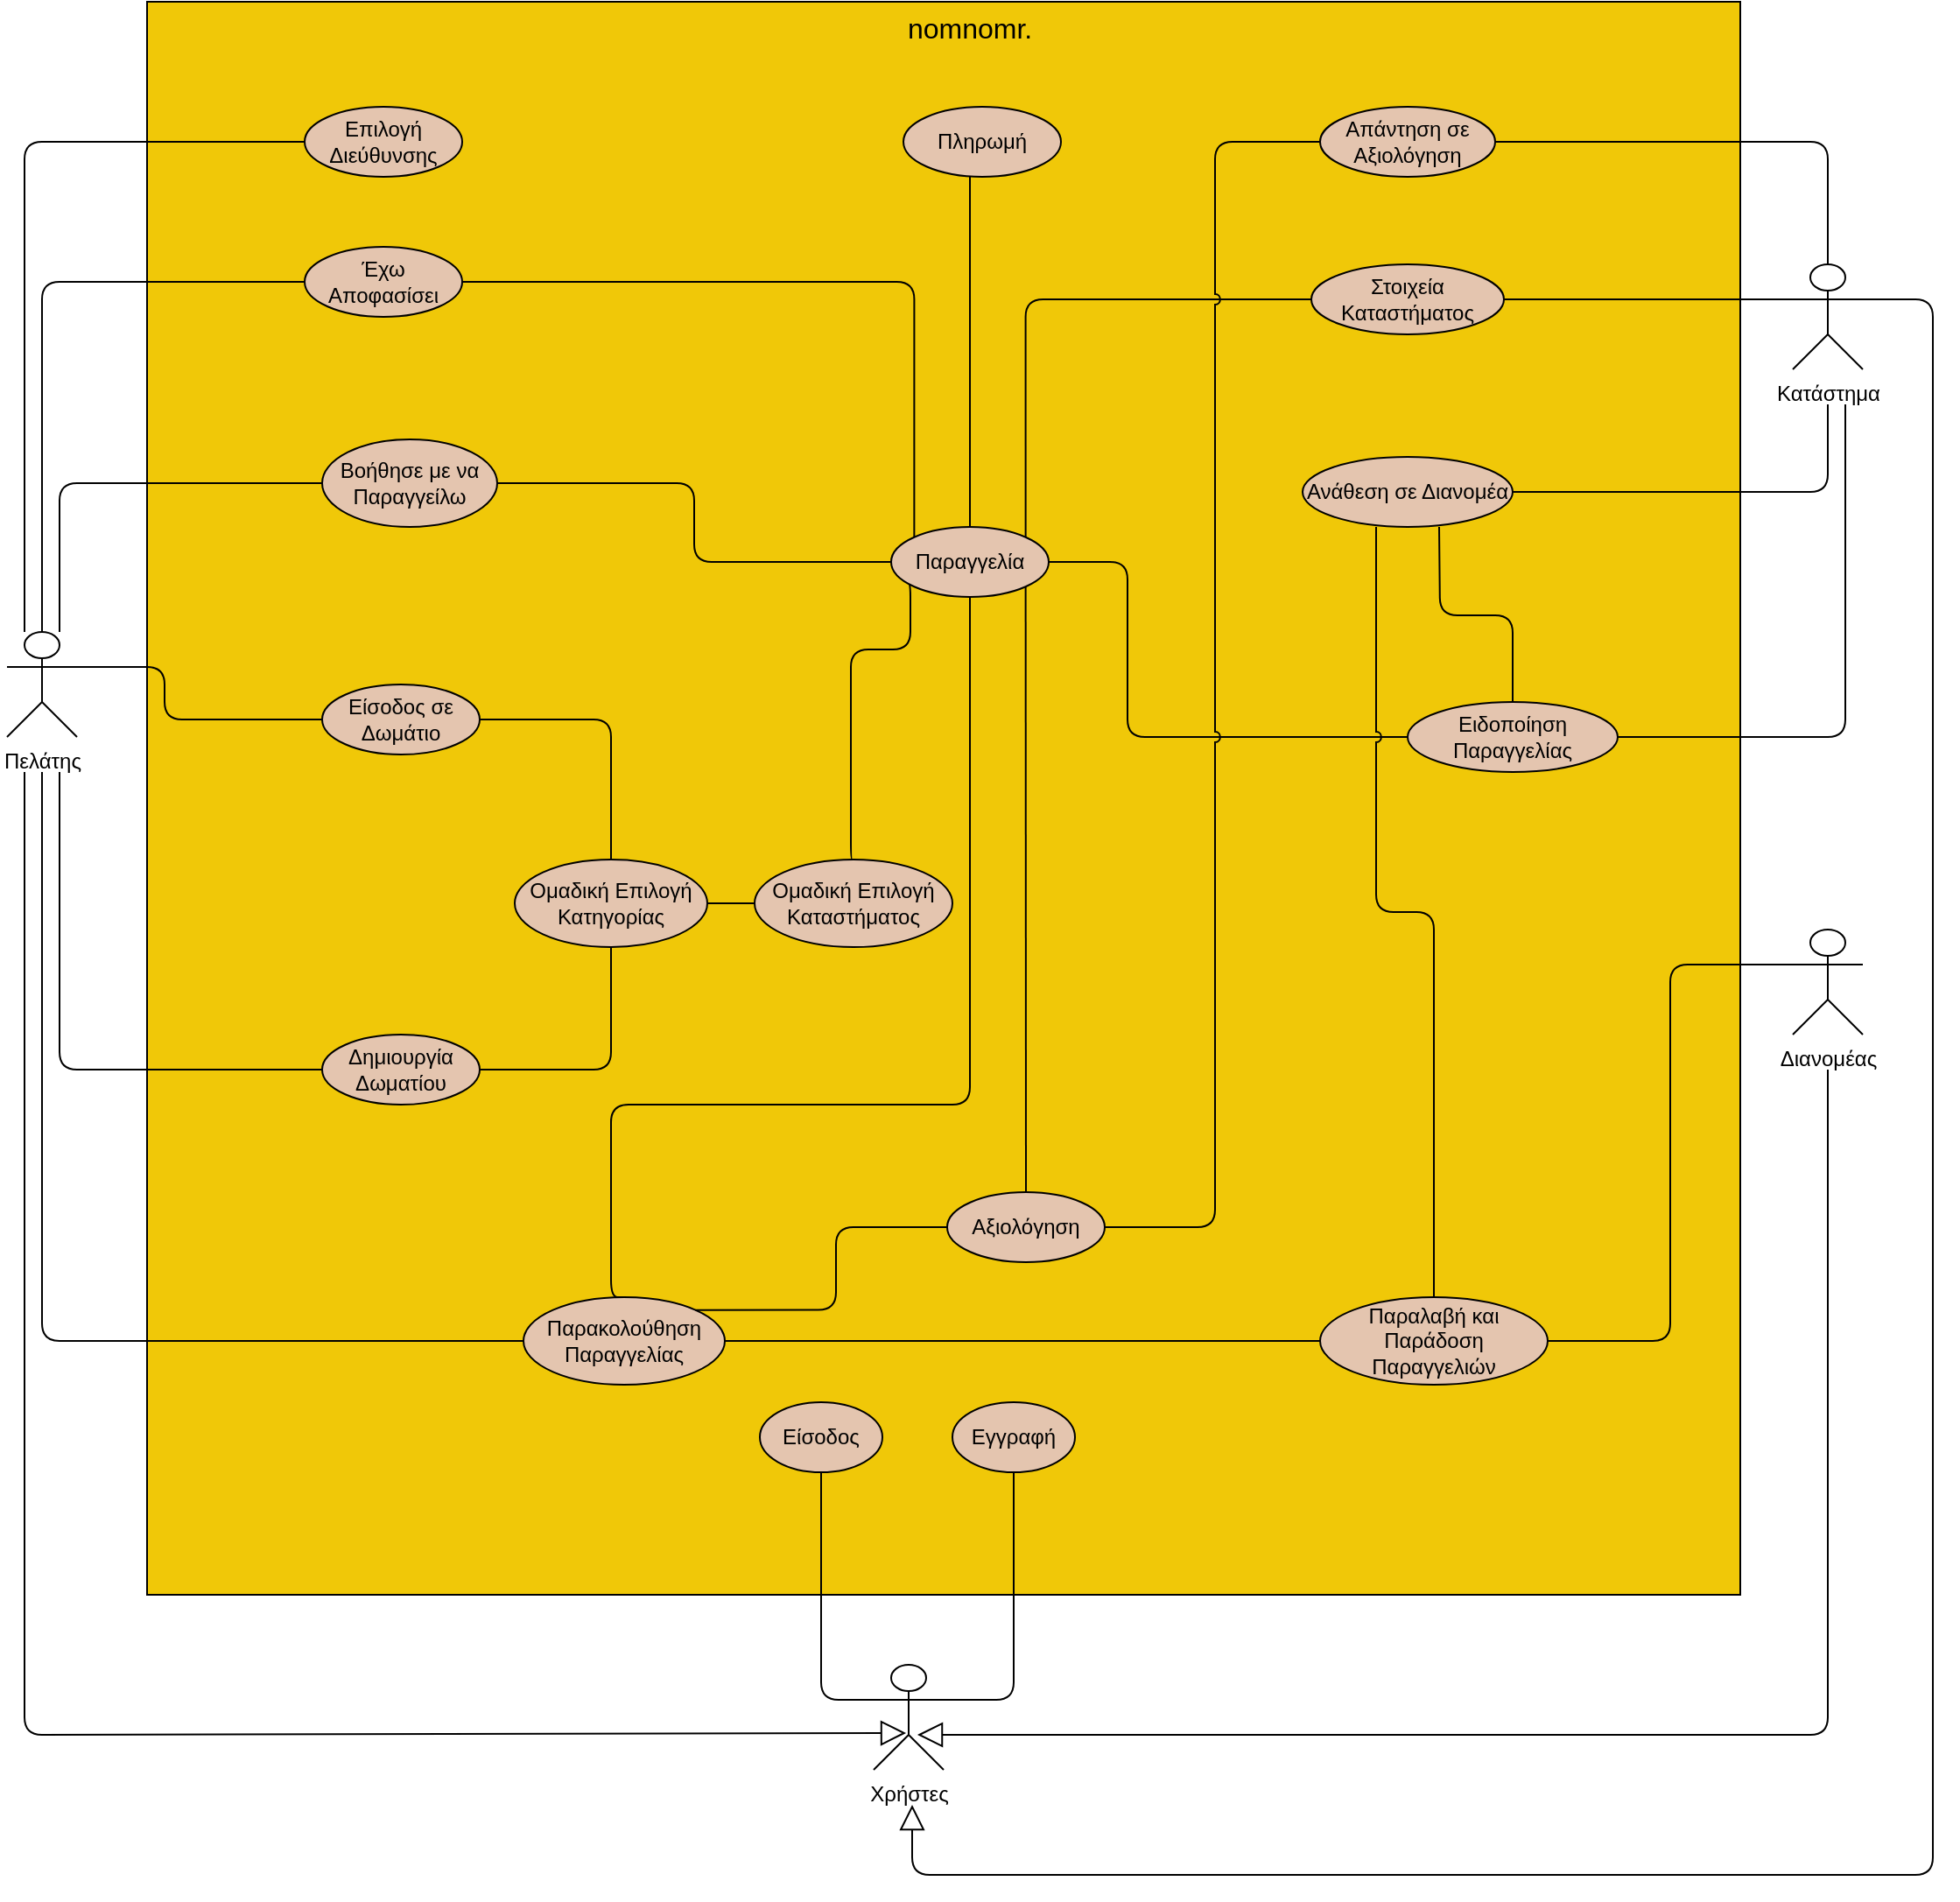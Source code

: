 <mxfile version="18.0.6" type="device"><diagram id="2VhmybCiJ_VsvhxoTUYu" name="Page-1"><mxGraphModel dx="1677" dy="658" grid="1" gridSize="10" guides="1" tooltips="1" connect="1" arrows="1" fold="1" page="1" pageScale="1" pageWidth="850" pageHeight="1100" math="0" shadow="0"><root><mxCell id="0"/><mxCell id="1" parent="0"/><mxCell id="WKwVOLJDym8UCnrTxaul-4" value="" style="whiteSpace=wrap;html=1;aspect=fixed;fillColor=#F0C808;fontFamily=Helvetica;" parent="1" vertex="1"><mxGeometry x="-760" y="10" width="910" height="910" as="geometry"/></mxCell><mxCell id="WKwVOLJDym8UCnrTxaul-5" value="&lt;font&gt;nomnomr.&lt;/font&gt;" style="text;html=1;strokeColor=none;fillColor=none;align=center;verticalAlign=middle;whiteSpace=wrap;rounded=0;fontFamily=Helvetica;fontSize=16;" parent="1" vertex="1"><mxGeometry x="-320" y="10" width="60" height="30" as="geometry"/></mxCell><mxCell id="WKwVOLJDym8UCnrTxaul-6" value="Πελάτης" style="shape=umlActor;html=1;verticalLabelPosition=bottom;verticalAlign=top;align=center;fillColor=none;fontFamily=Helvetica;" parent="1" vertex="1"><mxGeometry x="-840" y="370" width="40" height="60" as="geometry"/></mxCell><mxCell id="WKwVOLJDym8UCnrTxaul-7" value="&lt;font&gt;Κατάστημα&lt;/font&gt;" style="shape=umlActor;html=1;verticalLabelPosition=bottom;verticalAlign=top;align=center;fillColor=none;fontFamily=Helvetica;" parent="1" vertex="1"><mxGeometry x="180" y="160" width="40" height="60" as="geometry"/></mxCell><mxCell id="WKwVOLJDym8UCnrTxaul-8" value="Διανομέας" style="shape=umlActor;html=1;verticalLabelPosition=bottom;verticalAlign=top;align=center;fillColor=none;fontFamily=Helvetica;" parent="1" vertex="1"><mxGeometry x="180" y="540" width="40" height="60" as="geometry"/></mxCell><mxCell id="WKwVOLJDym8UCnrTxaul-9" value="Χρήστες" style="shape=umlActor;html=1;verticalLabelPosition=bottom;verticalAlign=top;align=center;fillColor=none;fontFamily=Helvetica;" parent="1" vertex="1"><mxGeometry x="-345" y="960" width="40" height="60" as="geometry"/></mxCell><mxCell id="WKwVOLJDym8UCnrTxaul-16" value="Επιλογή Διεύθυνσης" style="ellipse;whiteSpace=wrap;html=1;fillColor=#E4C5AF;fontFamily=Helvetica;" parent="1" vertex="1"><mxGeometry x="-670" y="70" width="90" height="40" as="geometry"/></mxCell><mxCell id="WKwVOLJDym8UCnrTxaul-18" value="" style="edgeStyle=none;html=1;endArrow=none;verticalAlign=bottom;rounded=1;entryX=0;entryY=0.5;entryDx=0;entryDy=0;jumpStyle=arc;exitX=0.25;exitY=0;exitDx=0;exitDy=0;exitPerimeter=0;fontFamily=Helvetica;" parent="1" target="WKwVOLJDym8UCnrTxaul-16" edge="1" source="WKwVOLJDym8UCnrTxaul-6"><mxGeometry width="160" relative="1" as="geometry"><mxPoint x="-830" y="360" as="sourcePoint"/><mxPoint x="-400" y="350" as="targetPoint"/><Array as="points"><mxPoint x="-830" y="90"/></Array></mxGeometry></mxCell><mxCell id="WKwVOLJDym8UCnrTxaul-23" value="" style="edgeStyle=orthogonalEdgeStyle;html=1;endArrow=none;verticalAlign=bottom;rounded=1;entryX=0;entryY=0.5;entryDx=0;entryDy=0;jumpStyle=arc;exitX=0.5;exitY=0;exitDx=0;exitDy=0;exitPerimeter=0;fontFamily=Helvetica;" parent="1" target="WKwVOLJDym8UCnrTxaul-25" edge="1" source="WKwVOLJDym8UCnrTxaul-6"><mxGeometry width="160" relative="1" as="geometry"><mxPoint x="-790" y="380" as="sourcePoint"/><mxPoint x="-690.0" y="240" as="targetPoint"/><Array as="points"><mxPoint x="-820" y="170"/></Array></mxGeometry></mxCell><mxCell id="WKwVOLJDym8UCnrTxaul-25" value="Έχω Αποφασίσει" style="ellipse;whiteSpace=wrap;html=1;fillColor=#E4C5AF;fontFamily=Helvetica;fontSize=12;" parent="1" vertex="1"><mxGeometry x="-670" y="150" width="90" height="40" as="geometry"/></mxCell><mxCell id="WKwVOLJDym8UCnrTxaul-26" value="Βοήθησε με να Παραγγείλω" style="ellipse;whiteSpace=wrap;html=1;fillColor=#E4C5AF;fontFamily=Helvetica;fontSize=12;" parent="1" vertex="1"><mxGeometry x="-660" y="260" width="100" height="50" as="geometry"/></mxCell><mxCell id="WKwVOLJDym8UCnrTxaul-28" value="" style="edgeStyle=orthogonalEdgeStyle;html=1;endArrow=none;verticalAlign=bottom;rounded=1;entryX=0;entryY=0.5;entryDx=0;entryDy=0;jumpStyle=arc;fontFamily=Helvetica;" parent="1" target="WKwVOLJDym8UCnrTxaul-26" edge="1"><mxGeometry width="160" relative="1" as="geometry"><mxPoint x="-810" y="370" as="sourcePoint"/><mxPoint x="-490" y="340" as="targetPoint"/><Array as="points"><mxPoint x="-810" y="285"/></Array></mxGeometry></mxCell><mxCell id="WKwVOLJDym8UCnrTxaul-31" value="" style="edgeStyle=orthogonalEdgeStyle;html=1;endArrow=none;verticalAlign=bottom;rounded=1;entryX=0;entryY=0.5;entryDx=0;entryDy=0;jumpStyle=arc;fontFamily=Helvetica;" parent="1" target="WKwVOLJDym8UCnrTxaul-30" edge="1"><mxGeometry width="160" relative="1" as="geometry"><mxPoint x="-820" y="450" as="sourcePoint"/><mxPoint x="-650" y="410" as="targetPoint"/><Array as="points"><mxPoint x="-820" y="775"/></Array></mxGeometry></mxCell><mxCell id="WKwVOLJDym8UCnrTxaul-33" value="" style="edgeStyle=orthogonalEdgeStyle;html=1;endArrow=none;verticalAlign=bottom;rounded=1;entryX=1;entryY=0.5;entryDx=0;entryDy=0;exitX=0;exitY=0.5;exitDx=0;exitDy=0;jumpStyle=arc;fontFamily=Helvetica;" parent="1" source="WKwVOLJDym8UCnrTxaul-29" target="WKwVOLJDym8UCnrTxaul-26" edge="1"><mxGeometry width="160" relative="1" as="geometry"><mxPoint x="-220" y="390" as="sourcePoint"/><mxPoint x="-480" y="480" as="targetPoint"/></mxGeometry></mxCell><mxCell id="WKwVOLJDym8UCnrTxaul-34" value="" style="edgeStyle=orthogonalEdgeStyle;html=1;endArrow=none;verticalAlign=bottom;rounded=1;entryX=0;entryY=0;entryDx=0;entryDy=0;exitX=1;exitY=0.5;exitDx=0;exitDy=0;jumpStyle=arc;fontFamily=Helvetica;" parent="1" source="WKwVOLJDym8UCnrTxaul-25" target="WKwVOLJDym8UCnrTxaul-29" edge="1"><mxGeometry width="160" relative="1" as="geometry"><mxPoint x="-210" y="390" as="sourcePoint"/><mxPoint x="-390" y="480" as="targetPoint"/></mxGeometry></mxCell><mxCell id="WKwVOLJDym8UCnrTxaul-35" value="Είσοδος σε Δωμάτιο" style="ellipse;whiteSpace=wrap;html=1;fillColor=#E4C5AF;fontFamily=Helvetica;" parent="1" vertex="1"><mxGeometry x="-660" y="400" width="90" height="40" as="geometry"/></mxCell><mxCell id="WKwVOLJDym8UCnrTxaul-36" value="Δημιουργία Δωματίου" style="ellipse;whiteSpace=wrap;html=1;fillColor=#E4C5AF;fontFamily=Helvetica;" parent="1" vertex="1"><mxGeometry x="-660" y="600" width="90" height="40" as="geometry"/></mxCell><mxCell id="WKwVOLJDym8UCnrTxaul-37" value="Ομαδική Επιλογή Κατηγορίας" style="ellipse;whiteSpace=wrap;html=1;fillColor=#E4C5AF;fontFamily=Helvetica;" parent="1" vertex="1"><mxGeometry x="-550" y="500" width="110" height="50" as="geometry"/></mxCell><mxCell id="WKwVOLJDym8UCnrTxaul-38" value="" style="edgeStyle=orthogonalEdgeStyle;html=1;endArrow=none;verticalAlign=bottom;rounded=1;entryX=0;entryY=0.5;entryDx=0;entryDy=0;jumpStyle=arc;fontFamily=Helvetica;" parent="1" target="WKwVOLJDym8UCnrTxaul-36" edge="1"><mxGeometry width="160" relative="1" as="geometry"><mxPoint x="-810" y="450" as="sourcePoint"/><mxPoint x="-680" y="810" as="targetPoint"/><Array as="points"><mxPoint x="-810" y="620"/></Array></mxGeometry></mxCell><mxCell id="WKwVOLJDym8UCnrTxaul-39" value="" style="edgeStyle=orthogonalEdgeStyle;html=1;endArrow=none;verticalAlign=bottom;rounded=1;entryX=0;entryY=0.5;entryDx=0;entryDy=0;jumpStyle=arc;exitX=1;exitY=0.333;exitDx=0;exitDy=0;exitPerimeter=0;fontFamily=Helvetica;" parent="1" target="WKwVOLJDym8UCnrTxaul-35" edge="1" source="WKwVOLJDym8UCnrTxaul-6"><mxGeometry width="160" relative="1" as="geometry"><mxPoint x="-790" y="390" as="sourcePoint"/><mxPoint x="-680" y="700" as="targetPoint"/><Array as="points"><mxPoint x="-750" y="390"/><mxPoint x="-750" y="420"/></Array></mxGeometry></mxCell><mxCell id="WKwVOLJDym8UCnrTxaul-40" value="" style="edgeStyle=orthogonalEdgeStyle;html=1;endArrow=none;verticalAlign=bottom;rounded=1;entryX=0.5;entryY=0;entryDx=0;entryDy=0;exitX=1;exitY=0.5;exitDx=0;exitDy=0;jumpStyle=arc;fontFamily=Helvetica;" parent="1" source="WKwVOLJDym8UCnrTxaul-35" target="WKwVOLJDym8UCnrTxaul-37" edge="1"><mxGeometry width="160" relative="1" as="geometry"><mxPoint x="-561.98" y="418" as="sourcePoint"/><mxPoint x="-480" y="480" as="targetPoint"/></mxGeometry></mxCell><mxCell id="WKwVOLJDym8UCnrTxaul-41" value="" style="edgeStyle=orthogonalEdgeStyle;html=1;endArrow=none;verticalAlign=bottom;rounded=1;entryX=0.5;entryY=1;entryDx=0;entryDy=0;exitX=1;exitY=0.5;exitDx=0;exitDy=0;jumpStyle=arc;fontFamily=Helvetica;" parent="1" source="WKwVOLJDym8UCnrTxaul-36" target="WKwVOLJDym8UCnrTxaul-37" edge="1"><mxGeometry width="160" relative="1" as="geometry"><mxPoint x="-590" y="620" as="sourcePoint"/><mxPoint x="-510" y="660" as="targetPoint"/></mxGeometry></mxCell><mxCell id="WKwVOLJDym8UCnrTxaul-42" value="" style="edgeStyle=orthogonalEdgeStyle;html=1;endArrow=none;verticalAlign=bottom;rounded=1;exitX=0.069;exitY=0.745;exitDx=0;exitDy=0;jumpStyle=arc;entryX=0.5;entryY=0;entryDx=0;entryDy=0;exitPerimeter=0;fontFamily=Helvetica;" parent="1" source="WKwVOLJDym8UCnrTxaul-29" target="ac3TuZpjD-VI5zDlLNxs-1" edge="1"><mxGeometry width="160" relative="1" as="geometry"><mxPoint x="-308.96" y="439" as="sourcePoint"/><mxPoint x="-394" y="580" as="targetPoint"/><Array as="points"><mxPoint x="-324" y="340"/><mxPoint x="-324" y="380"/><mxPoint x="-358" y="380"/></Array></mxGeometry></mxCell><mxCell id="WKwVOLJDym8UCnrTxaul-43" value="Αξιολόγηση" style="ellipse;whiteSpace=wrap;html=1;fillColor=#E4C5AF;fontFamily=Helvetica;" parent="1" vertex="1"><mxGeometry x="-303" y="690" width="90" height="40" as="geometry"/></mxCell><mxCell id="WKwVOLJDym8UCnrTxaul-45" value="" style="edgeStyle=orthogonalEdgeStyle;html=1;endArrow=none;verticalAlign=bottom;rounded=1;entryX=0.5;entryY=0;entryDx=0;entryDy=0;exitX=0.5;exitY=1;exitDx=0;exitDy=0;jumpStyle=arc;fontFamily=Helvetica;" parent="1" source="WKwVOLJDym8UCnrTxaul-29" target="WKwVOLJDym8UCnrTxaul-30" edge="1"><mxGeometry width="160" relative="1" as="geometry"><mxPoint x="-300" y="440" as="sourcePoint"/><mxPoint x="-420" y="660" as="targetPoint"/><Array as="points"><mxPoint x="-290" y="640"/><mxPoint x="-495" y="640"/></Array></mxGeometry></mxCell><mxCell id="WKwVOLJDym8UCnrTxaul-47" value="Εγγραφή" style="ellipse;whiteSpace=wrap;html=1;fillColor=#E4C5AF;fontFamily=Helvetica;" parent="1" vertex="1"><mxGeometry x="-300" y="810" width="70" height="40" as="geometry"/></mxCell><mxCell id="WKwVOLJDym8UCnrTxaul-49" value="" style="edgeStyle=none;html=1;endArrow=none;verticalAlign=bottom;rounded=1;entryX=0.5;entryY=1;entryDx=0;entryDy=0;jumpStyle=arc;exitX=0;exitY=0.333;exitDx=0;exitDy=0;exitPerimeter=0;fontFamily=Helvetica;" parent="1" target="WKwVOLJDym8UCnrTxaul-46" edge="1" source="WKwVOLJDym8UCnrTxaul-9"><mxGeometry width="160" relative="1" as="geometry"><mxPoint x="-360" y="980" as="sourcePoint"/><mxPoint x="-680" y="700" as="targetPoint"/><Array as="points"><mxPoint x="-375" y="980"/></Array></mxGeometry></mxCell><mxCell id="WKwVOLJDym8UCnrTxaul-50" value="" style="edgeStyle=none;html=1;endArrow=none;verticalAlign=bottom;rounded=1;entryX=0.5;entryY=1;entryDx=0;entryDy=0;jumpStyle=arc;exitX=1;exitY=0.333;exitDx=0;exitDy=0;exitPerimeter=0;fontFamily=Helvetica;" parent="1" target="WKwVOLJDym8UCnrTxaul-47" edge="1" source="WKwVOLJDym8UCnrTxaul-9"><mxGeometry width="160" relative="1" as="geometry"><mxPoint x="-290" y="980" as="sourcePoint"/><mxPoint x="-365" y="860" as="targetPoint"/><Array as="points"><mxPoint x="-265" y="980"/></Array></mxGeometry></mxCell><mxCell id="WKwVOLJDym8UCnrTxaul-51" value="Πληρωμή" style="ellipse;whiteSpace=wrap;html=1;fillColor=#E4C5AF;fontFamily=Helvetica;" parent="1" vertex="1"><mxGeometry x="-328" y="70" width="90" height="40" as="geometry"/></mxCell><mxCell id="WKwVOLJDym8UCnrTxaul-52" value="" style="edgeStyle=orthogonalEdgeStyle;html=1;endArrow=none;verticalAlign=bottom;rounded=1;exitX=0.5;exitY=0;exitDx=0;exitDy=0;jumpStyle=arc;fontFamily=Helvetica;" parent="1" source="WKwVOLJDym8UCnrTxaul-29" edge="1"><mxGeometry width="160" relative="1" as="geometry"><mxPoint x="-266.82" y="414.142" as="sourcePoint"/><mxPoint x="-290" y="110" as="targetPoint"/><Array as="points"><mxPoint x="-290" y="110"/></Array></mxGeometry></mxCell><mxCell id="WKwVOLJDym8UCnrTxaul-54" value="Απάντηση σε Αξιολόγηση" style="ellipse;whiteSpace=wrap;html=1;fillColor=#E4C5AF;fontFamily=Helvetica;" parent="1" vertex="1"><mxGeometry x="-90" y="70" width="100" height="40" as="geometry"/></mxCell><mxCell id="WKwVOLJDym8UCnrTxaul-55" value="" style="edgeStyle=orthogonalEdgeStyle;html=1;endArrow=none;verticalAlign=bottom;rounded=1;exitX=1;exitY=0.5;exitDx=0;exitDy=0;jumpStyle=arc;entryX=0.5;entryY=0;entryDx=0;entryDy=0;entryPerimeter=0;fontFamily=Helvetica;" parent="1" source="WKwVOLJDym8UCnrTxaul-54" edge="1" target="WKwVOLJDym8UCnrTxaul-7"><mxGeometry width="160" relative="1" as="geometry"><mxPoint x="-400" y="210" as="sourcePoint"/><mxPoint x="200" y="150" as="targetPoint"/><Array as="points"><mxPoint x="200" y="90"/></Array></mxGeometry></mxCell><mxCell id="WKwVOLJDym8UCnrTxaul-57" value="" style="edgeStyle=none;html=1;endArrow=none;verticalAlign=bottom;rounded=1;exitX=1;exitY=0.5;exitDx=0;exitDy=0;jumpStyle=arc;entryX=0;entryY=0.333;entryDx=0;entryDy=0;entryPerimeter=0;fontFamily=Helvetica;" parent="1" source="ac3TuZpjD-VI5zDlLNxs-12" edge="1" target="WKwVOLJDym8UCnrTxaul-7"><mxGeometry width="160" relative="1" as="geometry"><mxPoint x="20.0" y="185" as="sourcePoint"/><mxPoint x="170" y="180" as="targetPoint"/><Array as="points"/></mxGeometry></mxCell><mxCell id="WKwVOLJDym8UCnrTxaul-59" value="" style="edgeStyle=orthogonalEdgeStyle;html=1;endArrow=none;verticalAlign=bottom;rounded=1;entryX=0;entryY=0.5;entryDx=0;entryDy=0;jumpStyle=arc;exitX=1;exitY=0;exitDx=0;exitDy=0;fontFamily=Helvetica;" parent="1" target="ac3TuZpjD-VI5zDlLNxs-12" edge="1" source="WKwVOLJDym8UCnrTxaul-29"><mxGeometry width="160" relative="1" as="geometry"><mxPoint x="-240" y="420" as="sourcePoint"/><mxPoint x="-100.0" y="185" as="targetPoint"/><Array as="points"><mxPoint x="-258" y="180"/></Array></mxGeometry></mxCell><mxCell id="WKwVOLJDym8UCnrTxaul-60" value="Ανάθεση σε Διανομέα" style="ellipse;whiteSpace=wrap;html=1;fillColor=#E4C5AF;fontFamily=Helvetica;" parent="1" vertex="1"><mxGeometry x="-100" y="270" width="120" height="40" as="geometry"/></mxCell><mxCell id="WKwVOLJDym8UCnrTxaul-61" value="" style="edgeStyle=orthogonalEdgeStyle;html=1;endArrow=none;verticalAlign=bottom;rounded=1;exitX=1;exitY=0.5;exitDx=0;exitDy=0;jumpStyle=arc;fontFamily=Helvetica;" parent="1" source="WKwVOLJDym8UCnrTxaul-60" edge="1"><mxGeometry width="160" relative="1" as="geometry"><mxPoint x="50" y="190" as="sourcePoint"/><mxPoint x="200" y="240" as="targetPoint"/><Array as="points"><mxPoint x="200" y="290"/></Array></mxGeometry></mxCell><mxCell id="WKwVOLJDym8UCnrTxaul-62" value="" style="edgeStyle=orthogonalEdgeStyle;html=1;endArrow=none;verticalAlign=bottom;rounded=1;exitX=0.5;exitY=0;exitDx=0;exitDy=0;jumpStyle=arc;fontFamily=Helvetica;" parent="1" source="WKwVOLJDym8UCnrTxaul-63" edge="1"><mxGeometry width="160" relative="1" as="geometry"><mxPoint x="-245" y="420" as="sourcePoint"/><mxPoint x="-22" y="310" as="targetPoint"/></mxGeometry></mxCell><mxCell id="WKwVOLJDym8UCnrTxaul-63" value="Ειδοποίηση Παραγγελίας" style="ellipse;whiteSpace=wrap;html=1;fillColor=#E4C5AF;fontFamily=Helvetica;" parent="1" vertex="1"><mxGeometry x="-40" y="410" width="120" height="40" as="geometry"/></mxCell><mxCell id="WKwVOLJDym8UCnrTxaul-64" value="" style="edgeStyle=orthogonalEdgeStyle;html=1;endArrow=none;verticalAlign=bottom;rounded=1;exitX=1;exitY=0.5;exitDx=0;exitDy=0;jumpStyle=arc;fontFamily=Helvetica;" parent="1" source="WKwVOLJDym8UCnrTxaul-63" edge="1"><mxGeometry width="160" relative="1" as="geometry"><mxPoint x="50" y="340" as="sourcePoint"/><mxPoint x="210" y="240" as="targetPoint"/><Array as="points"><mxPoint x="210" y="430"/></Array></mxGeometry></mxCell><mxCell id="WKwVOLJDym8UCnrTxaul-65" value="" style="edgeStyle=orthogonalEdgeStyle;html=1;endArrow=none;verticalAlign=bottom;rounded=1;entryX=0;entryY=0.5;entryDx=0;entryDy=0;exitX=1;exitY=0.5;exitDx=0;exitDy=0;jumpStyle=arc;fontFamily=Helvetica;" parent="1" source="WKwVOLJDym8UCnrTxaul-29" target="WKwVOLJDym8UCnrTxaul-63" edge="1"><mxGeometry width="160" relative="1" as="geometry"><mxPoint x="-213.18" y="425.858" as="sourcePoint"/><mxPoint x="-70" y="340" as="targetPoint"/><Array as="points"><mxPoint x="-200" y="330"/><mxPoint x="-200" y="430"/></Array></mxGeometry></mxCell><mxCell id="WKwVOLJDym8UCnrTxaul-66" value="Παραλαβή και Παράδοση Παραγγελιών" style="ellipse;whiteSpace=wrap;html=1;fillColor=#E4C5AF;fontFamily=Helvetica;" parent="1" vertex="1"><mxGeometry x="-90" y="750" width="130" height="50" as="geometry"/></mxCell><mxCell id="WKwVOLJDym8UCnrTxaul-67" value="" style="edgeStyle=none;html=1;endArrow=none;verticalAlign=bottom;rounded=1;entryX=1;entryY=0.5;entryDx=0;entryDy=0;exitX=0;exitY=0.5;exitDx=0;exitDy=0;jumpStyle=arc;fontFamily=Helvetica;" parent="1" source="WKwVOLJDym8UCnrTxaul-66" target="WKwVOLJDym8UCnrTxaul-30" edge="1"><mxGeometry width="160" relative="1" as="geometry"><mxPoint x="-257.96" y="459" as="sourcePoint"/><mxPoint x="-432.97" y="784" as="targetPoint"/><Array as="points"/></mxGeometry></mxCell><mxCell id="WKwVOLJDym8UCnrTxaul-68" value="" style="edgeStyle=orthogonalEdgeStyle;html=1;endArrow=none;verticalAlign=bottom;rounded=1;entryX=1;entryY=0.5;entryDx=0;entryDy=0;jumpStyle=arc;exitX=0;exitY=0.333;exitDx=0;exitDy=0;exitPerimeter=0;fontFamily=Helvetica;" parent="1" target="WKwVOLJDym8UCnrTxaul-66" edge="1" source="WKwVOLJDym8UCnrTxaul-8"><mxGeometry width="160" relative="1" as="geometry"><mxPoint x="180" y="570" as="sourcePoint"/><mxPoint x="-430" y="790" as="targetPoint"/></mxGeometry></mxCell><mxCell id="WKwVOLJDym8UCnrTxaul-69" value="" style="edgeStyle=orthogonalEdgeStyle;html=1;endArrow=none;verticalAlign=bottom;rounded=1;entryX=0.35;entryY=1;entryDx=0;entryDy=0;exitX=0.5;exitY=0;exitDx=0;exitDy=0;entryPerimeter=0;jumpStyle=arc;fontFamily=Helvetica;" parent="1" source="WKwVOLJDym8UCnrTxaul-66" target="WKwVOLJDym8UCnrTxaul-60" edge="1"><mxGeometry width="160" relative="1" as="geometry"><mxPoint x="45.96" y="430" as="sourcePoint"/><mxPoint x="-40" y="360" as="targetPoint"/></mxGeometry></mxCell><mxCell id="WKwVOLJDym8UCnrTxaul-70" value="" style="edgeStyle=none;html=1;endArrow=block;endFill=0;endSize=12;verticalAlign=bottom;rounded=1;fontFamily=Helvetica;fontSize=12;jumpStyle=arc;entryX=0.463;entryY=0.65;entryDx=0;entryDy=0;entryPerimeter=0;" parent="1" edge="1" target="WKwVOLJDym8UCnrTxaul-9"><mxGeometry width="160" relative="1" as="geometry"><mxPoint x="-830" y="450" as="sourcePoint"/><mxPoint x="-350" y="1000" as="targetPoint"/><Array as="points"><mxPoint x="-830" y="1000"/></Array></mxGeometry></mxCell><mxCell id="WKwVOLJDym8UCnrTxaul-71" value="" style="edgeStyle=none;html=1;endArrow=block;endFill=0;endSize=12;verticalAlign=bottom;rounded=1;fontFamily=Helvetica;fontSize=12;jumpStyle=arc;" parent="1" edge="1"><mxGeometry width="160" relative="1" as="geometry"><mxPoint x="200" y="620" as="sourcePoint"/><mxPoint x="-320" y="1000" as="targetPoint"/><Array as="points"><mxPoint x="200" y="1000"/></Array></mxGeometry></mxCell><mxCell id="WKwVOLJDym8UCnrTxaul-72" value="" style="edgeStyle=orthogonalEdgeStyle;html=1;endArrow=block;endFill=0;endSize=12;verticalAlign=bottom;rounded=1;fontFamily=Helvetica;fontSize=12;jumpStyle=arc;" parent="1" source="WKwVOLJDym8UCnrTxaul-7" edge="1"><mxGeometry width="160" relative="1" as="geometry"><mxPoint x="230" y="200" as="sourcePoint"/><mxPoint x="-323" y="1040" as="targetPoint"/><Array as="points"><mxPoint x="260" y="180"/><mxPoint x="260" y="1080"/><mxPoint x="-323" y="1080"/></Array></mxGeometry></mxCell><mxCell id="WKwVOLJDym8UCnrTxaul-29" value="Παραγγελία" style="ellipse;whiteSpace=wrap;html=1;fillColor=#E4C5AF;fontFamily=Helvetica;" parent="1" vertex="1"><mxGeometry x="-335" y="310" width="90" height="40" as="geometry"/></mxCell><mxCell id="WKwVOLJDym8UCnrTxaul-30" value="Παρακολούθηση Παραγγελίας" style="ellipse;whiteSpace=wrap;html=1;fillColor=#E4C5AF;fontFamily=Helvetica;" parent="1" vertex="1"><mxGeometry x="-545" y="750" width="115" height="50" as="geometry"/></mxCell><mxCell id="WKwVOLJDym8UCnrTxaul-46" value="Είσοδος" style="ellipse;whiteSpace=wrap;html=1;fillColor=#E4C5AF;fontFamily=Helvetica;" parent="1" vertex="1"><mxGeometry x="-410" y="810" width="70" height="40" as="geometry"/></mxCell><mxCell id="ac3TuZpjD-VI5zDlLNxs-1" value="Ομαδική Επιλογή Καταστήματος" style="ellipse;whiteSpace=wrap;html=1;fillColor=#E4C5AF;fontFamily=Helvetica;" vertex="1" parent="1"><mxGeometry x="-413" y="500" width="113" height="50" as="geometry"/></mxCell><mxCell id="ac3TuZpjD-VI5zDlLNxs-2" value="" style="edgeStyle=orthogonalEdgeStyle;html=1;endArrow=none;verticalAlign=bottom;rounded=1;entryX=0;entryY=0.5;entryDx=0;entryDy=0;exitX=1;exitY=0.5;exitDx=0;exitDy=0;jumpStyle=arc;fontFamily=Helvetica;" edge="1" parent="1" source="WKwVOLJDym8UCnrTxaul-37" target="ac3TuZpjD-VI5zDlLNxs-1"><mxGeometry width="160" relative="1" as="geometry"><mxPoint x="-583.18" y="404.142" as="sourcePoint"/><mxPoint x="-500" y="440" as="targetPoint"/></mxGeometry></mxCell><mxCell id="ac3TuZpjD-VI5zDlLNxs-4" value="" style="edgeStyle=orthogonalEdgeStyle;html=1;endArrow=none;verticalAlign=bottom;rounded=1;entryX=0;entryY=0.5;entryDx=0;entryDy=0;exitX=1;exitY=0;exitDx=0;exitDy=0;jumpStyle=arc;fontFamily=Helvetica;" edge="1" parent="1" source="WKwVOLJDym8UCnrTxaul-30" target="WKwVOLJDym8UCnrTxaul-43"><mxGeometry width="160" relative="1" as="geometry"><mxPoint x="-590" y="630" as="sourcePoint"/><mxPoint x="-526.564" y="564.255" as="targetPoint"/></mxGeometry></mxCell><mxCell id="ac3TuZpjD-VI5zDlLNxs-5" value="" style="edgeStyle=orthogonalEdgeStyle;html=1;endArrow=none;verticalAlign=bottom;rounded=1;jumpStyle=arc;exitX=1;exitY=1;exitDx=0;exitDy=0;entryX=0.5;entryY=0;entryDx=0;entryDy=0;fontFamily=Helvetica;" edge="1" parent="1" source="WKwVOLJDym8UCnrTxaul-29" target="WKwVOLJDym8UCnrTxaul-43"><mxGeometry width="160" relative="1" as="geometry"><mxPoint x="-258" y="350" as="sourcePoint"/><mxPoint x="-260" y="690" as="targetPoint"/></mxGeometry></mxCell><mxCell id="ac3TuZpjD-VI5zDlLNxs-7" value="" style="edgeStyle=orthogonalEdgeStyle;html=1;endArrow=none;verticalAlign=bottom;rounded=1;entryX=0;entryY=0.5;entryDx=0;entryDy=0;exitX=1;exitY=0.5;exitDx=0;exitDy=0;jumpStyle=arc;fontFamily=Helvetica;" edge="1" parent="1" source="WKwVOLJDym8UCnrTxaul-43" target="WKwVOLJDym8UCnrTxaul-54"><mxGeometry width="160" relative="1" as="geometry"><mxPoint x="-235" y="340" as="sourcePoint"/><mxPoint x="-30" y="440" as="targetPoint"/><Array as="points"><mxPoint x="-150" y="710"/><mxPoint x="-150" y="90"/></Array></mxGeometry></mxCell><mxCell id="ac3TuZpjD-VI5zDlLNxs-12" value="Στοιχεία Καταστήματος" style="ellipse;whiteSpace=wrap;html=1;fillColor=#E4C5AF;fontFamily=Helvetica;" vertex="1" parent="1"><mxGeometry x="-95" y="160" width="110" height="40" as="geometry"/></mxCell></root></mxGraphModel></diagram></mxfile>
